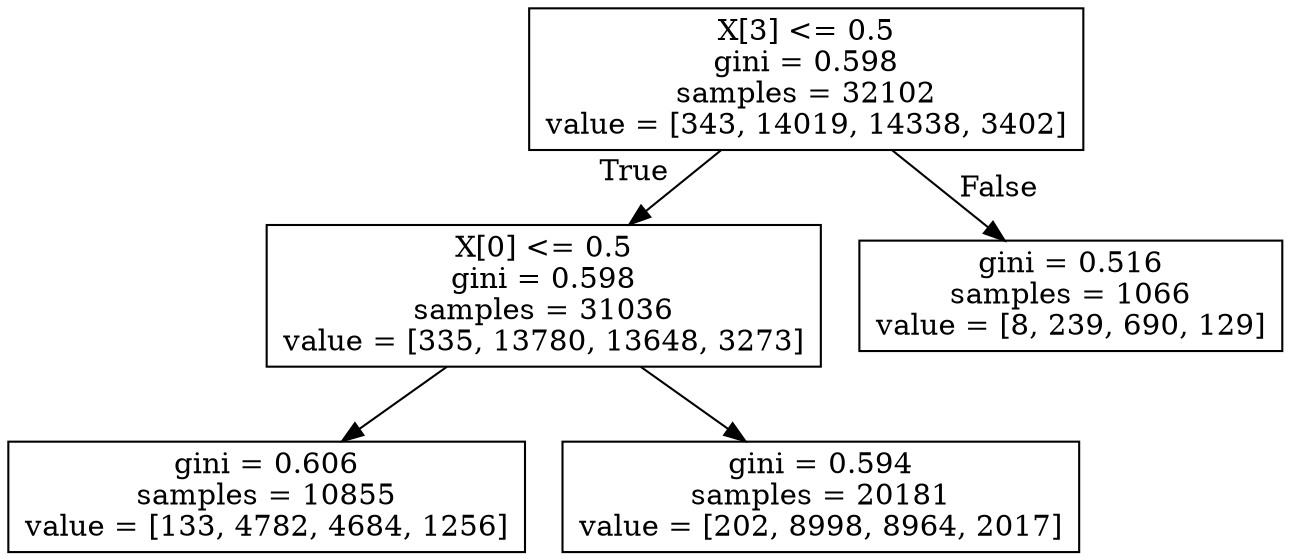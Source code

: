 digraph Tree {
node [shape=box] ;
0 [label="X[3] <= 0.5\ngini = 0.598\nsamples = 32102\nvalue = [343, 14019, 14338, 3402]"] ;
1 [label="X[0] <= 0.5\ngini = 0.598\nsamples = 31036\nvalue = [335, 13780, 13648, 3273]"] ;
0 -> 1 [labeldistance=2.5, labelangle=45, headlabel="True"] ;
2 [label="gini = 0.606\nsamples = 10855\nvalue = [133, 4782, 4684, 1256]"] ;
1 -> 2 ;
3 [label="gini = 0.594\nsamples = 20181\nvalue = [202, 8998, 8964, 2017]"] ;
1 -> 3 ;
4 [label="gini = 0.516\nsamples = 1066\nvalue = [8, 239, 690, 129]"] ;
0 -> 4 [labeldistance=2.5, labelangle=-45, headlabel="False"] ;
}